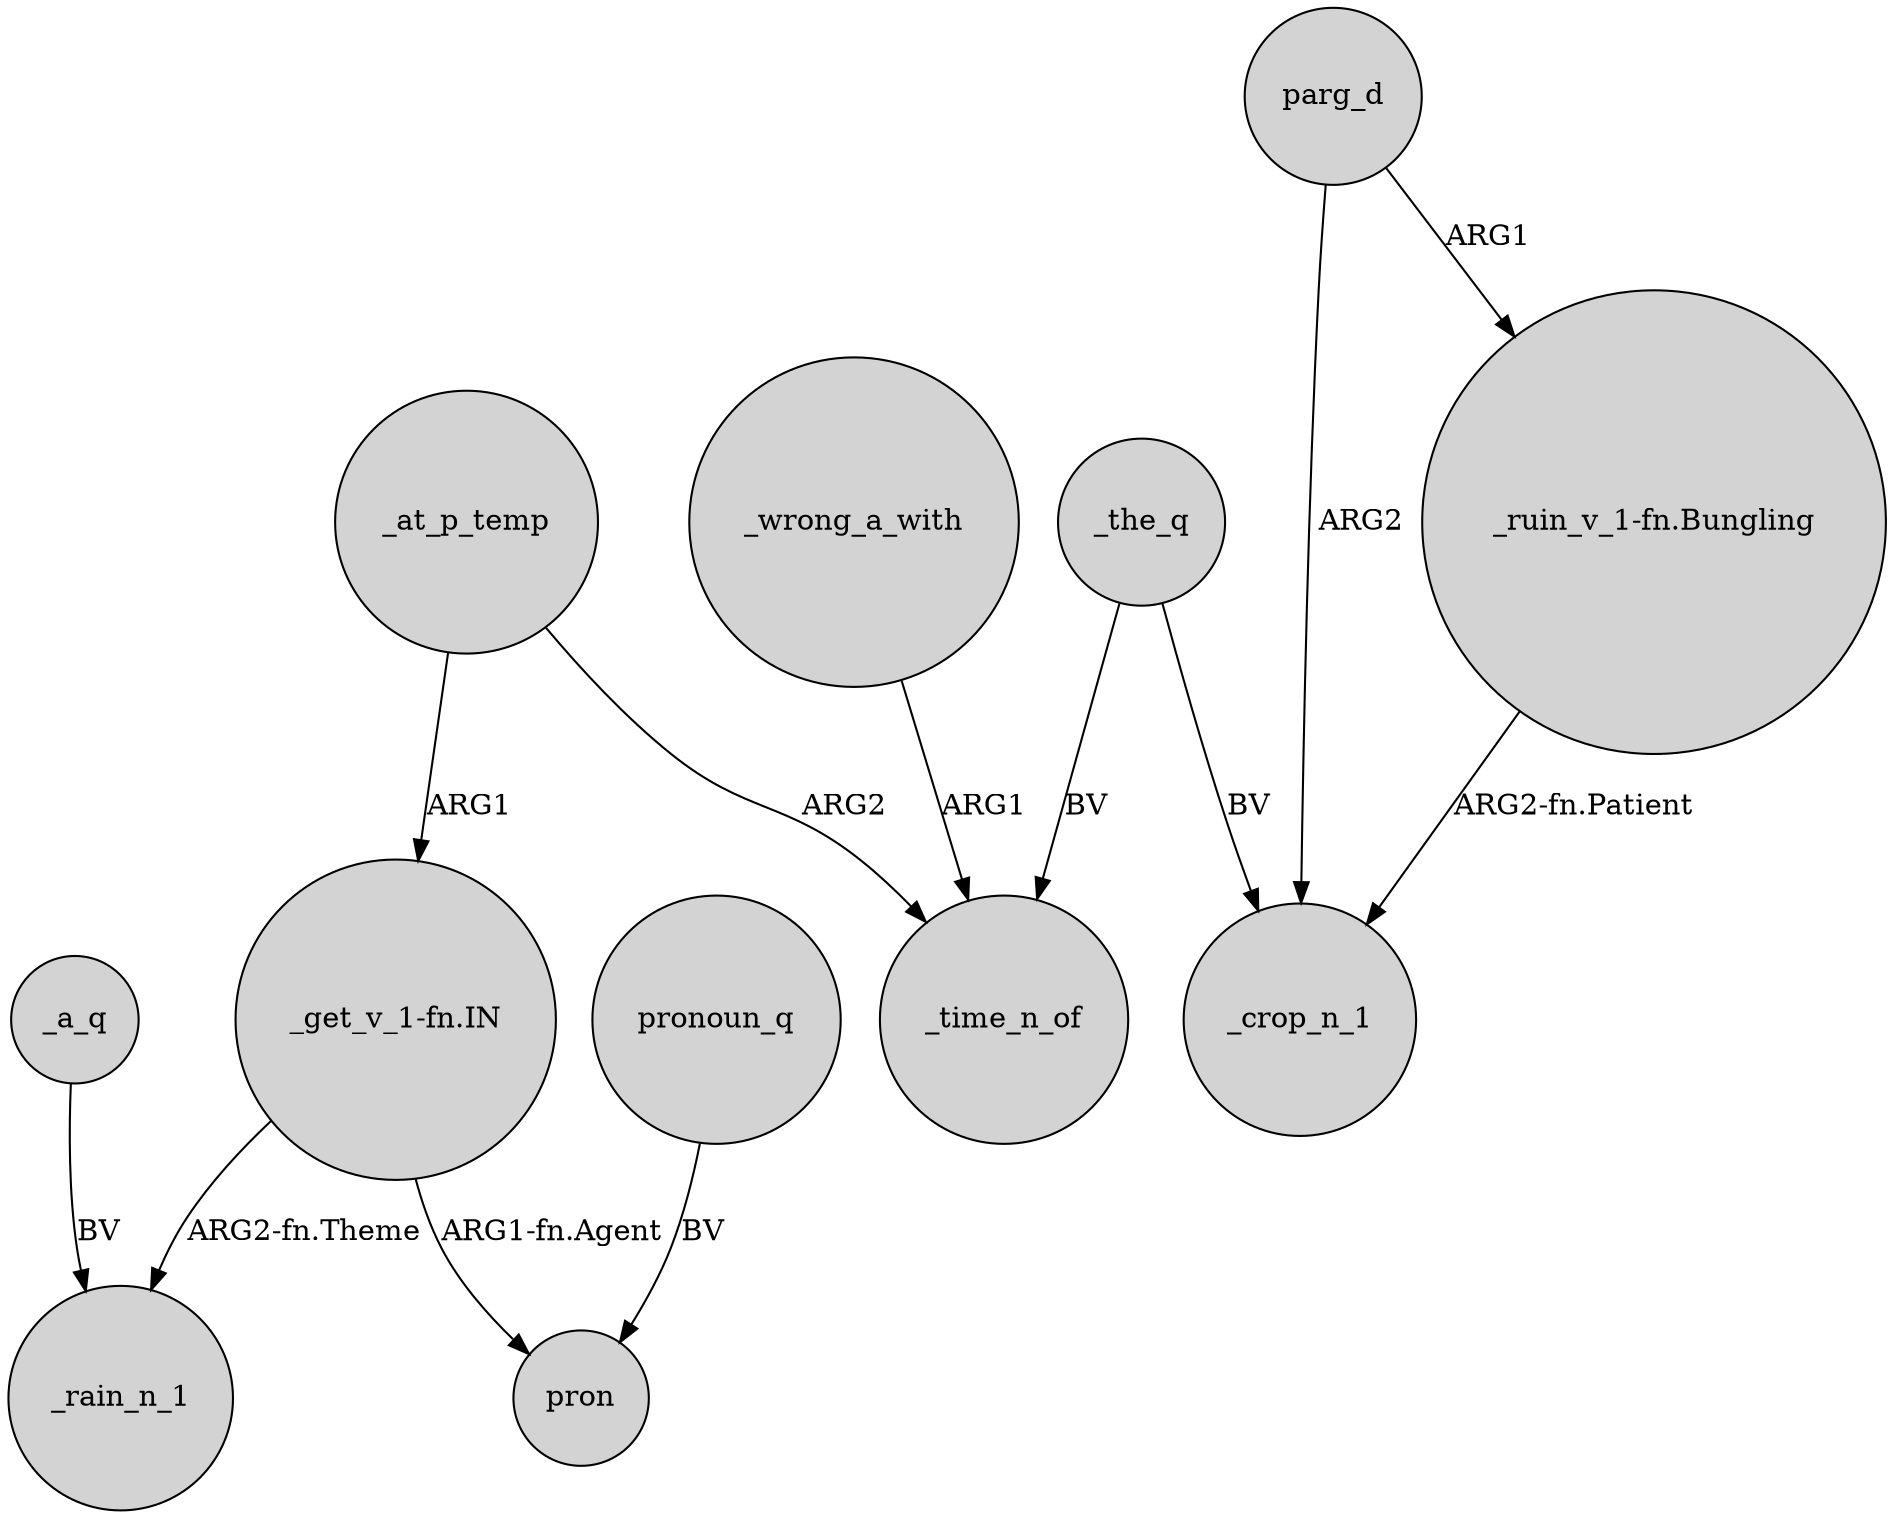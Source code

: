 digraph {
	node [shape=circle style=filled]
	_a_q -> _rain_n_1 [label=BV]
	_the_q -> _time_n_of [label=BV]
	parg_d -> _crop_n_1 [label=ARG2]
	_at_p_temp -> _time_n_of [label=ARG2]
	_the_q -> _crop_n_1 [label=BV]
	"_get_v_1-fn.IN" -> pron [label="ARG1-fn.Agent"]
	parg_d -> "_ruin_v_1-fn.Bungling" [label=ARG1]
	pronoun_q -> pron [label=BV]
	"_ruin_v_1-fn.Bungling" -> _crop_n_1 [label="ARG2-fn.Patient"]
	_wrong_a_with -> _time_n_of [label=ARG1]
	_at_p_temp -> "_get_v_1-fn.IN" [label=ARG1]
	"_get_v_1-fn.IN" -> _rain_n_1 [label="ARG2-fn.Theme"]
}

